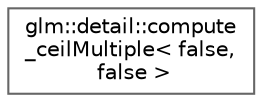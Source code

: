 digraph "Graphical Class Hierarchy"
{
 // LATEX_PDF_SIZE
  bgcolor="transparent";
  edge [fontname=Helvetica,fontsize=10,labelfontname=Helvetica,labelfontsize=10];
  node [fontname=Helvetica,fontsize=10,shape=box,height=0.2,width=0.4];
  rankdir="LR";
  Node0 [id="Node000000",label="glm::detail::compute\l_ceilMultiple\< false,\l false \>",height=0.2,width=0.4,color="grey40", fillcolor="white", style="filled",URL="$structglm_1_1detail_1_1compute__ceil_multiple_3_01false_00_01false_01_4.html",tooltip=" "];
}
